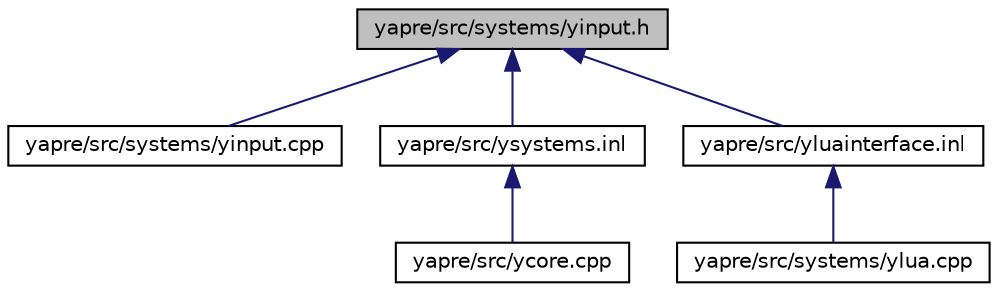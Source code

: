 digraph "yapre/src/systems/yinput.h"
{
 // LATEX_PDF_SIZE
  bgcolor="transparent";
  edge [fontname="Helvetica",fontsize="10",labelfontname="Helvetica",labelfontsize="10"];
  node [fontname="Helvetica",fontsize="10",shape=record];
  Node1 [label="yapre/src/systems/yinput.h",height=0.2,width=0.4,color="black", fillcolor="grey75", style="filled", fontcolor="black",tooltip=" "];
  Node1 -> Node2 [dir="back",color="midnightblue",fontsize="10",style="solid",fontname="Helvetica"];
  Node2 [label="yapre/src/systems/yinput.cpp",height=0.2,width=0.4,color="black",URL="$yinput_8cpp.html",tooltip=" "];
  Node1 -> Node3 [dir="back",color="midnightblue",fontsize="10",style="solid",fontname="Helvetica"];
  Node3 [label="yapre/src/ysystems.inl",height=0.2,width=0.4,color="black",URL="$ysystems_8inl.html",tooltip=" "];
  Node3 -> Node4 [dir="back",color="midnightblue",fontsize="10",style="solid",fontname="Helvetica"];
  Node4 [label="yapre/src/ycore.cpp",height=0.2,width=0.4,color="black",URL="$ycore_8cpp.html",tooltip=" "];
  Node1 -> Node5 [dir="back",color="midnightblue",fontsize="10",style="solid",fontname="Helvetica"];
  Node5 [label="yapre/src/yluainterface.inl",height=0.2,width=0.4,color="black",URL="$yluainterface_8inl.html",tooltip=" "];
  Node5 -> Node6 [dir="back",color="midnightblue",fontsize="10",style="solid",fontname="Helvetica"];
  Node6 [label="yapre/src/systems/ylua.cpp",height=0.2,width=0.4,color="black",URL="$ylua_8cpp.html",tooltip=" "];
}

